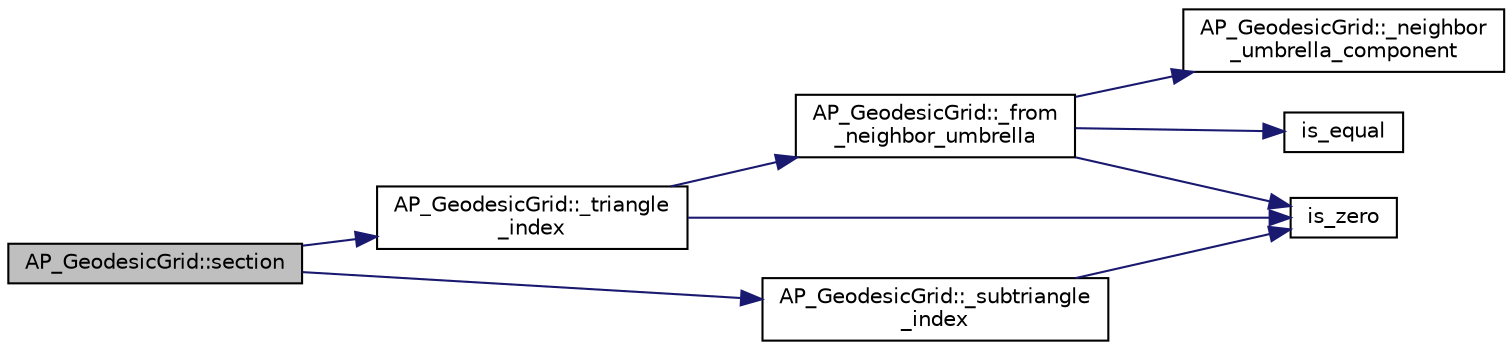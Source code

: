 digraph "AP_GeodesicGrid::section"
{
 // INTERACTIVE_SVG=YES
  edge [fontname="Helvetica",fontsize="10",labelfontname="Helvetica",labelfontsize="10"];
  node [fontname="Helvetica",fontsize="10",shape=record];
  rankdir="LR";
  Node1 [label="AP_GeodesicGrid::section",height=0.2,width=0.4,color="black", fillcolor="grey75", style="filled", fontcolor="black"];
  Node1 -> Node2 [color="midnightblue",fontsize="10",style="solid",fontname="Helvetica"];
  Node2 [label="AP_GeodesicGrid::_triangle\l_index",height=0.2,width=0.4,color="black", fillcolor="white", style="filled",URL="$structAP__GeodesicGrid.html#a921673acc94e62b37884907d79b44051"];
  Node2 -> Node3 [color="midnightblue",fontsize="10",style="solid",fontname="Helvetica"];
  Node3 [label="is_zero",height=0.2,width=0.4,color="black", fillcolor="white", style="filled",URL="$AP__Math_8h.html#a2a12cce483e9b870da70d30406d82c60"];
  Node2 -> Node4 [color="midnightblue",fontsize="10",style="solid",fontname="Helvetica"];
  Node4 [label="AP_GeodesicGrid::_from\l_neighbor_umbrella",height=0.2,width=0.4,color="black", fillcolor="white", style="filled",URL="$structAP__GeodesicGrid.html#a4bd78a9f6ebb48ca1e67d6580a7fe86e"];
  Node4 -> Node5 [color="midnightblue",fontsize="10",style="solid",fontname="Helvetica"];
  Node5 [label="is_equal",height=0.2,width=0.4,color="black", fillcolor="white", style="filled",URL="$AP__Math_8cpp.html#accbd9f8bbc0adacd51efa66fad490c24"];
  Node4 -> Node6 [color="midnightblue",fontsize="10",style="solid",fontname="Helvetica"];
  Node6 [label="AP_GeodesicGrid::_neighbor\l_umbrella_component",height=0.2,width=0.4,color="black", fillcolor="white", style="filled",URL="$structAP__GeodesicGrid.html#ad239aec9f7cd77fc6a6755584743fe0b"];
  Node4 -> Node3 [color="midnightblue",fontsize="10",style="solid",fontname="Helvetica"];
  Node1 -> Node7 [color="midnightblue",fontsize="10",style="solid",fontname="Helvetica"];
  Node7 [label="AP_GeodesicGrid::_subtriangle\l_index",height=0.2,width=0.4,color="black", fillcolor="white", style="filled",URL="$structAP__GeodesicGrid.html#a501aa54c7e9f5cb28685f44058994584"];
  Node7 -> Node3 [color="midnightblue",fontsize="10",style="solid",fontname="Helvetica"];
}
